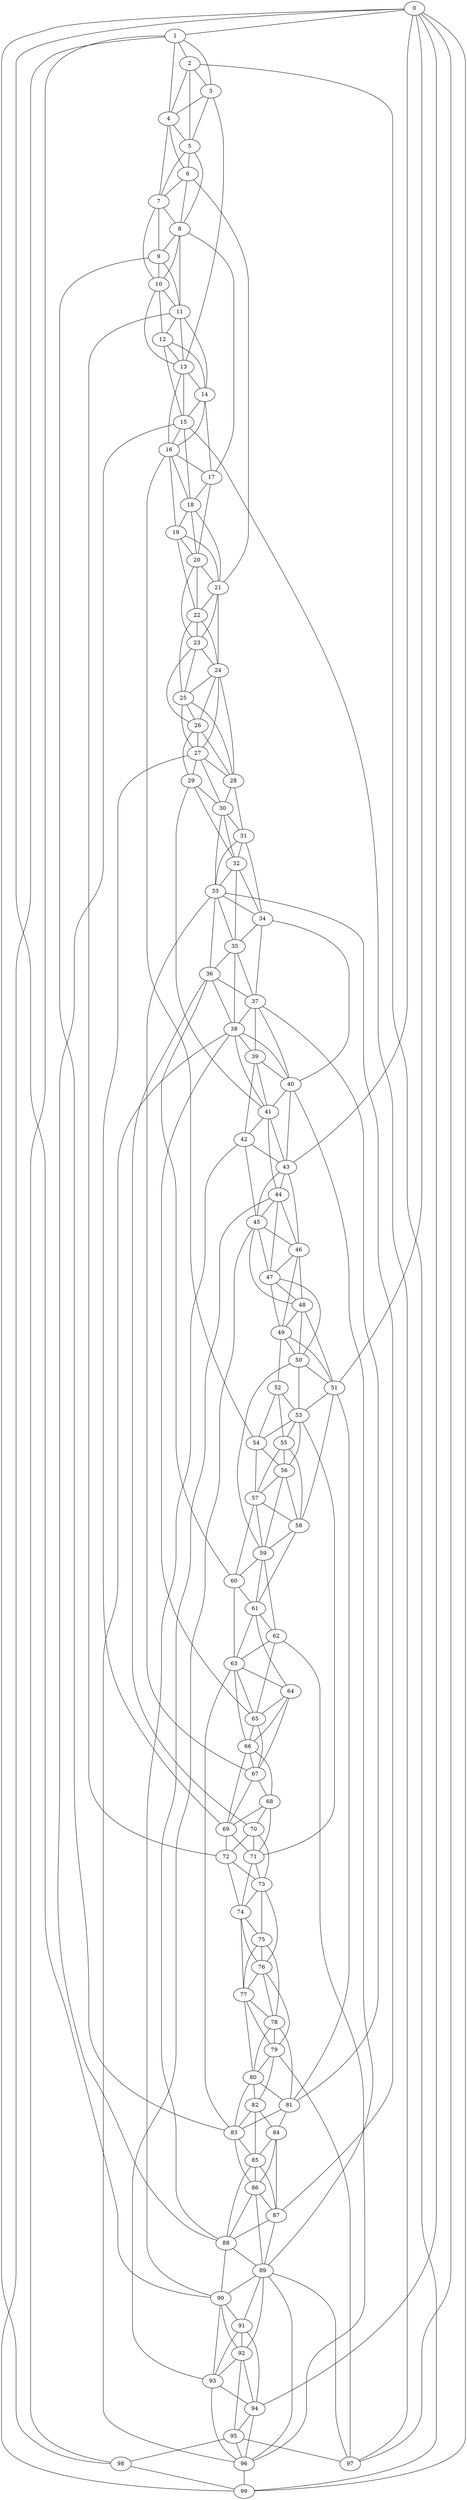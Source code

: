 strict graph "watts_strogatz_graph(100,6,0.1)" {
0;
1;
2;
3;
4;
5;
6;
7;
8;
9;
10;
11;
12;
13;
14;
15;
16;
17;
18;
19;
20;
21;
22;
23;
24;
25;
26;
27;
28;
29;
30;
31;
32;
33;
34;
35;
36;
37;
38;
39;
40;
41;
42;
43;
44;
45;
46;
47;
48;
49;
50;
51;
52;
53;
54;
55;
56;
57;
58;
59;
60;
61;
62;
63;
64;
65;
66;
67;
68;
69;
70;
71;
72;
73;
74;
75;
76;
77;
78;
79;
80;
81;
82;
83;
84;
85;
86;
87;
88;
89;
90;
91;
92;
93;
94;
95;
96;
97;
98;
99;
0 -- 1  [is_available=True, prob="0.574174540685"];
0 -- 51  [is_available=True, prob="0.872060050224"];
0 -- 97  [is_available=True, prob="0.808197519252"];
0 -- 43  [is_available=True, prob="0.300126393452"];
0 -- 98  [is_available=True, prob="0.342718159633"];
0 -- 99  [is_available=True, prob="1.0"];
0 -- 90  [is_available=True, prob="0.913113649447"];
0 -- 94  [is_available=True, prob="0.0406246232954"];
1 -- 2  [is_available=True, prob="0.774312530823"];
1 -- 99  [is_available=True, prob="1.0"];
1 -- 4  [is_available=True, prob="1.0"];
1 -- 98  [is_available=True, prob="0.902454196519"];
1 -- 3  [is_available=True, prob="0.908465652375"];
2 -- 3  [is_available=True, prob="0.0826061520697"];
2 -- 4  [is_available=True, prob="0.50022867686"];
2 -- 5  [is_available=True, prob="0.864543144718"];
2 -- 99  [is_available=True, prob="1.0"];
3 -- 4  [is_available=True, prob="0.866261220836"];
3 -- 5  [is_available=True, prob="0.932255874289"];
3 -- 13  [is_available=True, prob="1.0"];
4 -- 5  [is_available=True, prob="0.0211409243517"];
4 -- 6  [is_available=True, prob="0.971669360075"];
4 -- 7  [is_available=True, prob="0.16352741688"];
5 -- 6  [is_available=True, prob="0.79332068569"];
5 -- 7  [is_available=True, prob="0.928538061668"];
5 -- 8  [is_available=True, prob="0.752510243564"];
6 -- 7  [is_available=True, prob="1.0"];
6 -- 8  [is_available=True, prob="0.702469281309"];
6 -- 21  [is_available=True, prob="1.0"];
7 -- 8  [is_available=True, prob="0.137341023602"];
7 -- 9  [is_available=True, prob="0.754578806448"];
7 -- 10  [is_available=True, prob="1.0"];
8 -- 9  [is_available=True, prob="1.0"];
8 -- 10  [is_available=True, prob="0.0217811927772"];
8 -- 11  [is_available=True, prob="0.4984635251"];
8 -- 17  [is_available=True, prob="0.958949705244"];
9 -- 10  [is_available=True, prob="1.0"];
9 -- 11  [is_available=True, prob="0.441289263867"];
9 -- 83  [is_available=True, prob="0.0498508047237"];
10 -- 11  [is_available=True, prob="0.0729579737807"];
10 -- 12  [is_available=True, prob="0.713420474822"];
10 -- 13  [is_available=True, prob="1.0"];
11 -- 12  [is_available=True, prob="1.0"];
11 -- 13  [is_available=True, prob="0.673312115353"];
11 -- 14  [is_available=True, prob="0.211477445192"];
11 -- 72  [is_available=True, prob="0.978437121962"];
12 -- 13  [is_available=True, prob="0.701406254961"];
12 -- 14  [is_available=True, prob="0.66069043176"];
12 -- 15  [is_available=True, prob="0.878835063927"];
13 -- 14  [is_available=True, prob="0.0829686620408"];
13 -- 15  [is_available=True, prob="1.0"];
13 -- 16  [is_available=True, prob="0.677702825834"];
14 -- 15  [is_available=True, prob="0.998869554351"];
14 -- 16  [is_available=True, prob="0.183641892374"];
14 -- 17  [is_available=True, prob="1.0"];
15 -- 97  [is_available=True, prob="0.645124711008"];
15 -- 16  [is_available=True, prob="1.0"];
15 -- 18  [is_available=True, prob="0.395104398172"];
15 -- 88  [is_available=True, prob="0.65108198893"];
16 -- 17  [is_available=True, prob="0.241498875297"];
16 -- 18  [is_available=True, prob="1.0"];
16 -- 19  [is_available=True, prob="0.591412229553"];
16 -- 54  [is_available=True, prob="0.600382205853"];
17 -- 18  [is_available=True, prob="0.234721308138"];
17 -- 20  [is_available=True, prob="0.162597198469"];
18 -- 19  [is_available=True, prob="0.672157939444"];
18 -- 20  [is_available=True, prob="0.00388753748577"];
18 -- 21  [is_available=True, prob="0.895700968221"];
19 -- 20  [is_available=True, prob="0.783353503031"];
19 -- 21  [is_available=True, prob="0.555732804528"];
19 -- 22  [is_available=True, prob="0.511407665259"];
20 -- 21  [is_available=True, prob="1.0"];
20 -- 22  [is_available=True, prob="0.627353492365"];
20 -- 23  [is_available=True, prob="0.578710256735"];
21 -- 22  [is_available=True, prob="1.0"];
21 -- 23  [is_available=True, prob="0.38979629659"];
21 -- 24  [is_available=True, prob="0.267395852282"];
22 -- 23  [is_available=True, prob="0.579948318336"];
22 -- 24  [is_available=True, prob="0.187487339589"];
22 -- 25  [is_available=True, prob="0.807046821801"];
23 -- 24  [is_available=True, prob="0.223434726527"];
23 -- 25  [is_available=True, prob="0.957753512848"];
23 -- 26  [is_available=True, prob="1.0"];
24 -- 25  [is_available=True, prob="0.518211220557"];
24 -- 26  [is_available=True, prob="0.625626565361"];
24 -- 27  [is_available=True, prob="1.0"];
24 -- 28  [is_available=True, prob="0.0857338818014"];
25 -- 26  [is_available=True, prob="0.872007119494"];
25 -- 27  [is_available=True, prob="1.0"];
25 -- 28  [is_available=True, prob="1.0"];
26 -- 27  [is_available=True, prob="0.0163333484444"];
26 -- 28  [is_available=True, prob="1.0"];
26 -- 29  [is_available=True, prob="0.682773898978"];
27 -- 69  [is_available=True, prob="0.951889841855"];
27 -- 28  [is_available=True, prob="0.770594941747"];
27 -- 29  [is_available=True, prob="0.989599781962"];
27 -- 30  [is_available=True, prob="1.0"];
28 -- 30  [is_available=True, prob="0.702939301635"];
28 -- 31  [is_available=True, prob="0.905973345849"];
29 -- 32  [is_available=True, prob="1.0"];
29 -- 41  [is_available=True, prob="0.00588762959489"];
29 -- 30  [is_available=True, prob="0.235829010885"];
30 -- 32  [is_available=True, prob="0.416772367403"];
30 -- 33  [is_available=True, prob="0.134668773452"];
30 -- 31  [is_available=True, prob="0.28851823981"];
31 -- 32  [is_available=True, prob="0.329125559855"];
31 -- 33  [is_available=True, prob="0.135003349529"];
31 -- 34  [is_available=True, prob="0.152407376767"];
32 -- 33  [is_available=True, prob="0.704374392959"];
32 -- 34  [is_available=True, prob="1.0"];
32 -- 35  [is_available=True, prob="1.0"];
33 -- 34  [is_available=True, prob="0.991636558189"];
33 -- 35  [is_available=True, prob="0.92618788768"];
33 -- 36  [is_available=True, prob="1.0"];
33 -- 67  [is_available=True, prob="0.518165382241"];
33 -- 87  [is_available=True, prob="0.544364672929"];
34 -- 35  [is_available=True, prob="0.674983837713"];
34 -- 37  [is_available=True, prob="0.63644079269"];
34 -- 40  [is_available=True, prob="0.559563314572"];
35 -- 36  [is_available=True, prob="0.385424364863"];
35 -- 37  [is_available=True, prob="0.0450882602557"];
35 -- 38  [is_available=True, prob="0.173837080141"];
36 -- 37  [is_available=True, prob="1.0"];
36 -- 38  [is_available=True, prob="1.0"];
36 -- 70  [is_available=True, prob="1.0"];
36 -- 60  [is_available=True, prob="0.42834191081"];
37 -- 38  [is_available=True, prob="0.717344701732"];
37 -- 39  [is_available=True, prob="0.491947295119"];
37 -- 40  [is_available=True, prob="0.317034419093"];
37 -- 81  [is_available=True, prob="1.0"];
38 -- 96  [is_available=True, prob="0.55353255204"];
38 -- 65  [is_available=True, prob="0.568256094669"];
38 -- 39  [is_available=True, prob="0.407725559075"];
38 -- 40  [is_available=True, prob="0.401921616686"];
38 -- 41  [is_available=True, prob="0.585456310022"];
39 -- 40  [is_available=True, prob="0.810408803901"];
39 -- 41  [is_available=True, prob="0.497228792766"];
39 -- 42  [is_available=True, prob="0.0480173937678"];
40 -- 41  [is_available=True, prob="0.976767131873"];
40 -- 43  [is_available=True, prob="0.226681877756"];
40 -- 89  [is_available=True, prob="0.248804746361"];
41 -- 42  [is_available=True, prob="1.0"];
41 -- 43  [is_available=True, prob="1.0"];
41 -- 44  [is_available=True, prob="0.189297693244"];
42 -- 43  [is_available=True, prob="0.175801228864"];
42 -- 45  [is_available=True, prob="1.0"];
42 -- 90  [is_available=True, prob="0.213200615463"];
43 -- 44  [is_available=True, prob="0.376175380962"];
43 -- 45  [is_available=True, prob="0.0285418550783"];
43 -- 46  [is_available=True, prob="0.187666027078"];
44 -- 45  [is_available=True, prob="0.203873382792"];
44 -- 46  [is_available=True, prob="1.0"];
44 -- 47  [is_available=True, prob="1.0"];
44 -- 88  [is_available=True, prob="0.61332022236"];
45 -- 46  [is_available=True, prob="1.0"];
45 -- 47  [is_available=True, prob="1.0"];
45 -- 48  [is_available=True, prob="1.0"];
45 -- 93  [is_available=True, prob="1.0"];
46 -- 47  [is_available=True, prob="1.0"];
46 -- 48  [is_available=True, prob="0.514216919848"];
46 -- 49  [is_available=True, prob="0.203676436918"];
47 -- 48  [is_available=True, prob="0.559476347221"];
47 -- 49  [is_available=True, prob="0.214330052864"];
47 -- 50  [is_available=True, prob="1.0"];
48 -- 49  [is_available=True, prob="1.0"];
48 -- 50  [is_available=True, prob="0.610152508616"];
48 -- 51  [is_available=True, prob="1.0"];
49 -- 50  [is_available=True, prob="1.0"];
49 -- 51  [is_available=True, prob="0.531492231227"];
49 -- 52  [is_available=True, prob="0.14490947787"];
50 -- 51  [is_available=True, prob="1.0"];
50 -- 53  [is_available=True, prob="0.92865029762"];
50 -- 59  [is_available=True, prob="0.98063465104"];
51 -- 81  [is_available=True, prob="0.873873292842"];
51 -- 53  [is_available=True, prob="0.523127842723"];
51 -- 58  [is_available=True, prob="1.0"];
52 -- 53  [is_available=True, prob="0.387671116028"];
52 -- 54  [is_available=True, prob="0.458670449928"];
52 -- 55  [is_available=True, prob="0.510266494932"];
53 -- 71  [is_available=True, prob="0.678051059848"];
53 -- 54  [is_available=True, prob="1.0"];
53 -- 55  [is_available=True, prob="0.912679313524"];
53 -- 56  [is_available=True, prob="0.76808561746"];
54 -- 56  [is_available=True, prob="0.221229428679"];
54 -- 57  [is_available=True, prob="0.622420333776"];
55 -- 56  [is_available=True, prob="1.0"];
55 -- 57  [is_available=True, prob="0.604951100402"];
55 -- 58  [is_available=True, prob="0.21140942614"];
56 -- 57  [is_available=True, prob="0.627802820482"];
56 -- 58  [is_available=True, prob="0.331728813562"];
56 -- 59  [is_available=True, prob="0.561302290114"];
57 -- 58  [is_available=True, prob="0.679935228862"];
57 -- 59  [is_available=True, prob="0.841396250355"];
57 -- 60  [is_available=True, prob="0.0164448658374"];
58 -- 59  [is_available=True, prob="0.095149161901"];
58 -- 61  [is_available=True, prob="1.0"];
59 -- 60  [is_available=True, prob="0.72278386032"];
59 -- 61  [is_available=True, prob="0.657696696025"];
59 -- 62  [is_available=True, prob="0.956306767398"];
60 -- 61  [is_available=True, prob="0.536960894188"];
60 -- 63  [is_available=True, prob="1.0"];
61 -- 64  [is_available=True, prob="0.445328860747"];
61 -- 62  [is_available=True, prob="0.398536490714"];
61 -- 63  [is_available=True, prob="0.554432404685"];
62 -- 96  [is_available=True, prob="0.190747927296"];
62 -- 65  [is_available=True, prob="0.509670076214"];
62 -- 63  [is_available=True, prob="0.898037398191"];
63 -- 64  [is_available=True, prob="0.472424990353"];
63 -- 65  [is_available=True, prob="1.0"];
63 -- 66  [is_available=True, prob="1.0"];
63 -- 83  [is_available=True, prob="0.568246187399"];
64 -- 65  [is_available=True, prob="0.580115472217"];
64 -- 66  [is_available=True, prob="0.0401602135742"];
64 -- 67  [is_available=True, prob="0.863685999822"];
65 -- 66  [is_available=True, prob="0.073272676633"];
65 -- 67  [is_available=True, prob="0.203386412556"];
66 -- 67  [is_available=True, prob="0.768196947115"];
66 -- 68  [is_available=True, prob="0.942725263903"];
66 -- 69  [is_available=True, prob="1.0"];
67 -- 68  [is_available=True, prob="0.251976388902"];
67 -- 69  [is_available=True, prob="0.974064046096"];
68 -- 69  [is_available=True, prob="0.597656856306"];
68 -- 70  [is_available=True, prob="1.0"];
68 -- 71  [is_available=True, prob="0.945374820101"];
69 -- 71  [is_available=True, prob="1.0"];
69 -- 72  [is_available=True, prob="0.169434707598"];
70 -- 71  [is_available=True, prob="1.0"];
70 -- 72  [is_available=True, prob="1.0"];
70 -- 73  [is_available=True, prob="0.307984473959"];
71 -- 73  [is_available=True, prob="0.176089112842"];
71 -- 74  [is_available=True, prob="0.887886553561"];
72 -- 73  [is_available=True, prob="0.941814202943"];
72 -- 74  [is_available=True, prob="0.0600117057728"];
73 -- 74  [is_available=True, prob="1.0"];
73 -- 75  [is_available=True, prob="0.207367559743"];
73 -- 76  [is_available=True, prob="1.0"];
74 -- 75  [is_available=True, prob="0.0461592206278"];
74 -- 76  [is_available=True, prob="0.312217984228"];
74 -- 77  [is_available=True, prob="0.563075007752"];
75 -- 76  [is_available=True, prob="0.201136404244"];
75 -- 77  [is_available=True, prob="0.9691841451"];
75 -- 78  [is_available=True, prob="0.0826204947413"];
76 -- 77  [is_available=True, prob="1.0"];
76 -- 78  [is_available=True, prob="1.0"];
76 -- 79  [is_available=True, prob="0.361107315772"];
77 -- 78  [is_available=True, prob="0.679866458677"];
77 -- 79  [is_available=True, prob="0.0377884801138"];
77 -- 80  [is_available=True, prob="0.950275952503"];
78 -- 79  [is_available=True, prob="0.273167160974"];
78 -- 80  [is_available=True, prob="0.573557513718"];
78 -- 81  [is_available=True, prob="0.586300838977"];
79 -- 97  [is_available=True, prob="0.251060320118"];
79 -- 80  [is_available=True, prob="1.0"];
79 -- 82  [is_available=True, prob="0.554253249173"];
80 -- 81  [is_available=True, prob="1.0"];
80 -- 82  [is_available=True, prob="0.34282224719"];
80 -- 83  [is_available=True, prob="0.999460955618"];
81 -- 83  [is_available=True, prob="0.682382804935"];
81 -- 84  [is_available=True, prob="0.834713869624"];
82 -- 83  [is_available=True, prob="0.308242040347"];
82 -- 84  [is_available=True, prob="1.0"];
82 -- 85  [is_available=True, prob="1.0"];
83 -- 85  [is_available=True, prob="0.474004135802"];
83 -- 86  [is_available=True, prob="1.0"];
84 -- 85  [is_available=True, prob="1.0"];
84 -- 86  [is_available=True, prob="1.0"];
84 -- 87  [is_available=True, prob="0.816968407994"];
85 -- 86  [is_available=True, prob="0.848777433185"];
85 -- 87  [is_available=True, prob="1.0"];
85 -- 88  [is_available=True, prob="0.0109998716995"];
86 -- 87  [is_available=True, prob="1.0"];
86 -- 88  [is_available=True, prob="1.0"];
86 -- 89  [is_available=True, prob="1.0"];
87 -- 88  [is_available=True, prob="0.804353907449"];
87 -- 89  [is_available=True, prob="0.733577451478"];
88 -- 89  [is_available=True, prob="0.0209982300385"];
88 -- 90  [is_available=True, prob="0.932559279848"];
89 -- 96  [is_available=True, prob="0.203508918439"];
89 -- 97  [is_available=True, prob="0.767207234833"];
89 -- 90  [is_available=True, prob="1.0"];
89 -- 91  [is_available=True, prob="1.0"];
89 -- 92  [is_available=True, prob="0.180159605178"];
90 -- 91  [is_available=True, prob="1.0"];
90 -- 92  [is_available=True, prob="0.391627984966"];
90 -- 93  [is_available=True, prob="1.0"];
91 -- 92  [is_available=True, prob="0.72495220775"];
91 -- 93  [is_available=True, prob="0.628745382019"];
91 -- 94  [is_available=True, prob="0.208824732872"];
92 -- 93  [is_available=True, prob="0.588703989043"];
92 -- 94  [is_available=True, prob="0.0900900784633"];
92 -- 95  [is_available=True, prob="0.831367950844"];
93 -- 96  [is_available=True, prob="0.576961538557"];
93 -- 94  [is_available=True, prob="0.661917036784"];
94 -- 96  [is_available=True, prob="1.0"];
94 -- 95  [is_available=True, prob="0.481168238998"];
95 -- 96  [is_available=True, prob="0.00980728771416"];
95 -- 97  [is_available=True, prob="1.0"];
95 -- 98  [is_available=True, prob="0.433648139697"];
96 -- 99  [is_available=True, prob="0.604912627708"];
98 -- 99  [is_available=True, prob="0.92790474987"];
}
